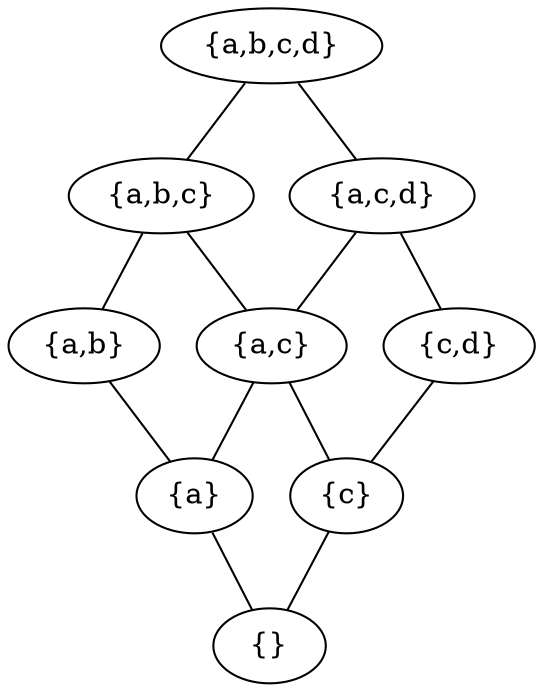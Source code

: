 graph downset_graph{ rankdir=BT
"{}" -- "{a}"
"{}" -- "{c}"
"{a}" -- "{a,b}"
"{c}" -- "{c,d}"
"{a}" -- "{a,c}"
"{c}" -- "{a,c}"
"{a,b}" -- "{a,b,c}"
"{a,c}" -- "{a,b,c}"
"{a,c}" -- "{a,c,d}"
"{c,d}" -- "{a,c,d}"
"{a,b,c}" -- "{a,b,c,d}"
"{a,c,d}" -- "{a,b,c,d}"
}